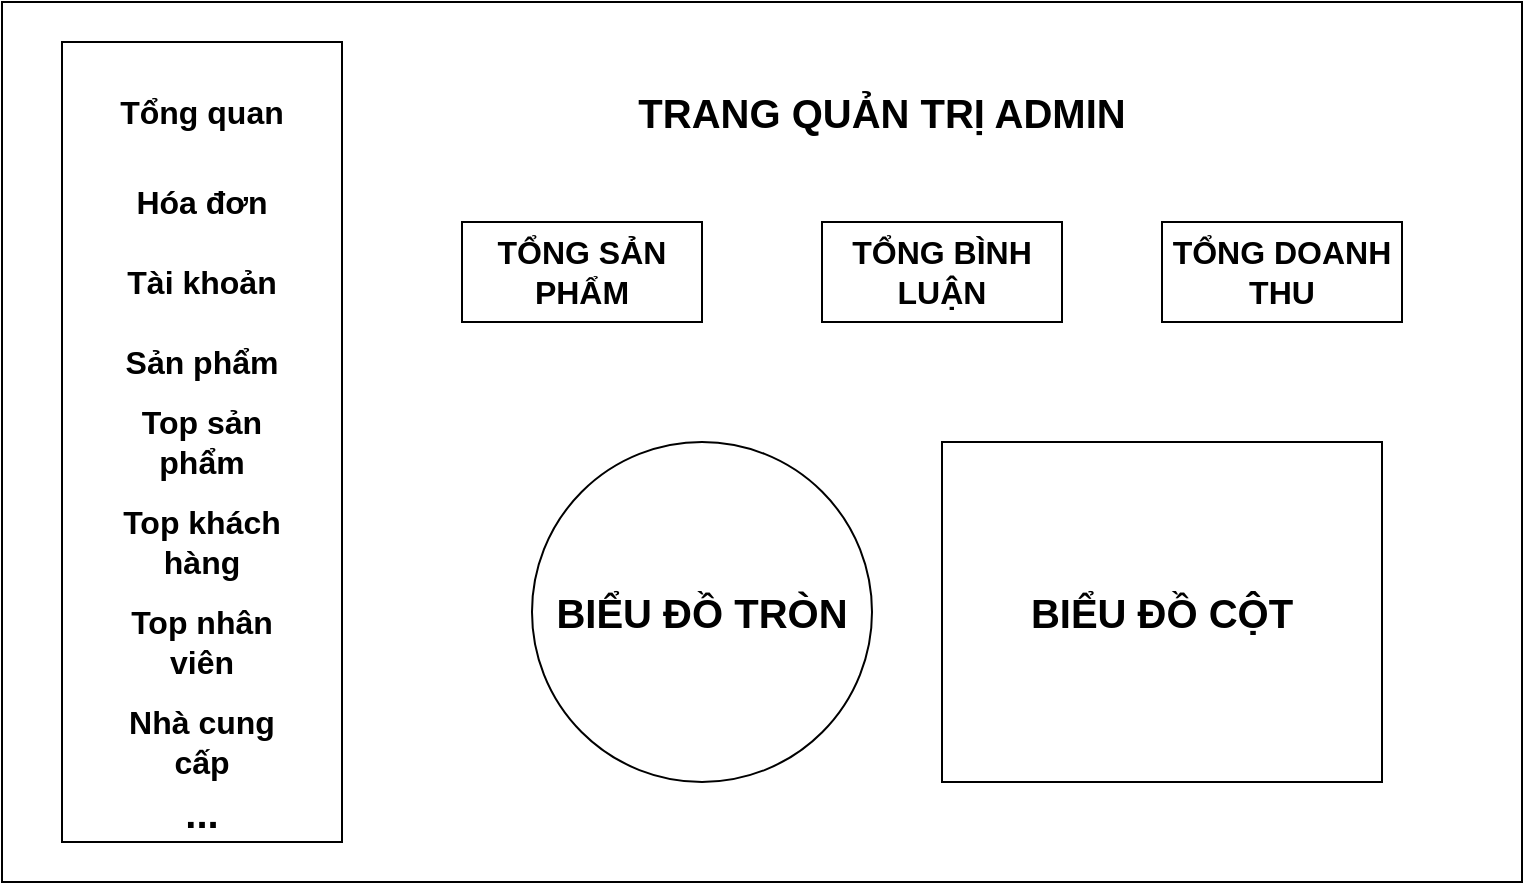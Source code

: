 <mxfile version="21.4.0" type="device">
  <diagram name="Page-1" id="c_x3nn40oHy5HrwsD6OF">
    <mxGraphModel dx="1036" dy="606" grid="1" gridSize="10" guides="1" tooltips="1" connect="1" arrows="1" fold="1" page="1" pageScale="1" pageWidth="850" pageHeight="1100" math="0" shadow="0">
      <root>
        <mxCell id="0" />
        <mxCell id="1" parent="0" />
        <mxCell id="ZvBxzl65H64Q5XOjN3YQ-1" value="" style="rounded=0;whiteSpace=wrap;html=1;" parent="1" vertex="1">
          <mxGeometry x="40" y="40" width="760" height="440" as="geometry" />
        </mxCell>
        <mxCell id="iVOFplejZTz1ZxkQ45nb-1" value="" style="rounded=0;whiteSpace=wrap;html=1;" vertex="1" parent="1">
          <mxGeometry x="70" y="60" width="140" height="400" as="geometry" />
        </mxCell>
        <mxCell id="iVOFplejZTz1ZxkQ45nb-2" value="&lt;font style=&quot;font-size: 20px;&quot;&gt;&lt;b&gt;TRANG QUẢN TRỊ ADMIN&lt;/b&gt;&lt;/font&gt;" style="text;html=1;strokeColor=none;fillColor=none;align=center;verticalAlign=middle;whiteSpace=wrap;rounded=0;" vertex="1" parent="1">
          <mxGeometry x="340" y="70" width="280" height="50" as="geometry" />
        </mxCell>
        <mxCell id="iVOFplejZTz1ZxkQ45nb-4" value="Tổng quan" style="text;html=1;strokeColor=none;fillColor=none;align=center;verticalAlign=middle;whiteSpace=wrap;rounded=0;fontSize=16;fontStyle=1" vertex="1" parent="1">
          <mxGeometry x="90" y="75" width="100" height="40" as="geometry" />
        </mxCell>
        <mxCell id="iVOFplejZTz1ZxkQ45nb-5" value="Hóa đơn" style="text;html=1;strokeColor=none;fillColor=none;align=center;verticalAlign=middle;whiteSpace=wrap;rounded=0;fontSize=16;fontStyle=1" vertex="1" parent="1">
          <mxGeometry x="90" y="120" width="100" height="40" as="geometry" />
        </mxCell>
        <mxCell id="iVOFplejZTz1ZxkQ45nb-6" value="Tài khoản" style="text;html=1;strokeColor=none;fillColor=none;align=center;verticalAlign=middle;whiteSpace=wrap;rounded=0;fontSize=16;fontStyle=1" vertex="1" parent="1">
          <mxGeometry x="90" y="160" width="100" height="40" as="geometry" />
        </mxCell>
        <mxCell id="iVOFplejZTz1ZxkQ45nb-7" value="Sản phẩm" style="text;html=1;strokeColor=none;fillColor=none;align=center;verticalAlign=middle;whiteSpace=wrap;rounded=0;fontSize=16;fontStyle=1" vertex="1" parent="1">
          <mxGeometry x="90" y="200" width="100" height="40" as="geometry" />
        </mxCell>
        <mxCell id="iVOFplejZTz1ZxkQ45nb-8" value="Top sản phẩm" style="text;html=1;strokeColor=none;fillColor=none;align=center;verticalAlign=middle;whiteSpace=wrap;rounded=0;fontSize=16;fontStyle=1" vertex="1" parent="1">
          <mxGeometry x="90" y="240" width="100" height="40" as="geometry" />
        </mxCell>
        <mxCell id="iVOFplejZTz1ZxkQ45nb-9" value="Top khách hàng" style="text;html=1;strokeColor=none;fillColor=none;align=center;verticalAlign=middle;whiteSpace=wrap;rounded=0;fontSize=16;fontStyle=1" vertex="1" parent="1">
          <mxGeometry x="90" y="290" width="100" height="40" as="geometry" />
        </mxCell>
        <mxCell id="iVOFplejZTz1ZxkQ45nb-10" value="Top nhân viên" style="text;html=1;strokeColor=none;fillColor=none;align=center;verticalAlign=middle;whiteSpace=wrap;rounded=0;fontSize=16;fontStyle=1" vertex="1" parent="1">
          <mxGeometry x="90" y="340" width="100" height="40" as="geometry" />
        </mxCell>
        <mxCell id="iVOFplejZTz1ZxkQ45nb-11" value="Nhà cung cấp" style="text;html=1;strokeColor=none;fillColor=none;align=center;verticalAlign=middle;whiteSpace=wrap;rounded=0;fontSize=16;fontStyle=1" vertex="1" parent="1">
          <mxGeometry x="90" y="390" width="100" height="40" as="geometry" />
        </mxCell>
        <mxCell id="iVOFplejZTz1ZxkQ45nb-12" value="TỔNG SẢN PHẨM" style="rounded=0;whiteSpace=wrap;html=1;fontSize=16;fontStyle=1" vertex="1" parent="1">
          <mxGeometry x="270" y="150" width="120" height="50" as="geometry" />
        </mxCell>
        <mxCell id="iVOFplejZTz1ZxkQ45nb-13" value="TỔNG BÌNH LUẬN" style="rounded=0;whiteSpace=wrap;html=1;fontSize=16;fontStyle=1" vertex="1" parent="1">
          <mxGeometry x="450" y="150" width="120" height="50" as="geometry" />
        </mxCell>
        <mxCell id="iVOFplejZTz1ZxkQ45nb-14" value="TỔNG DOANH THU" style="rounded=0;whiteSpace=wrap;html=1;fontSize=16;fontStyle=1" vertex="1" parent="1">
          <mxGeometry x="620" y="150" width="120" height="50" as="geometry" />
        </mxCell>
        <mxCell id="iVOFplejZTz1ZxkQ45nb-15" value="..." style="text;html=1;strokeColor=none;fillColor=none;align=center;verticalAlign=middle;whiteSpace=wrap;rounded=0;fontSize=20;fontStyle=1" vertex="1" parent="1">
          <mxGeometry x="110" y="430" width="60" height="30" as="geometry" />
        </mxCell>
        <mxCell id="iVOFplejZTz1ZxkQ45nb-16" value="BIỂU ĐỒ TRÒN" style="ellipse;whiteSpace=wrap;html=1;aspect=fixed;fontStyle=1;fontSize=20;" vertex="1" parent="1">
          <mxGeometry x="305" y="260" width="170" height="170" as="geometry" />
        </mxCell>
        <mxCell id="iVOFplejZTz1ZxkQ45nb-17" value="BIỂU ĐỒ CỘT" style="rounded=0;whiteSpace=wrap;html=1;fontStyle=1;fontSize=20;" vertex="1" parent="1">
          <mxGeometry x="510" y="260" width="220" height="170" as="geometry" />
        </mxCell>
      </root>
    </mxGraphModel>
  </diagram>
</mxfile>
